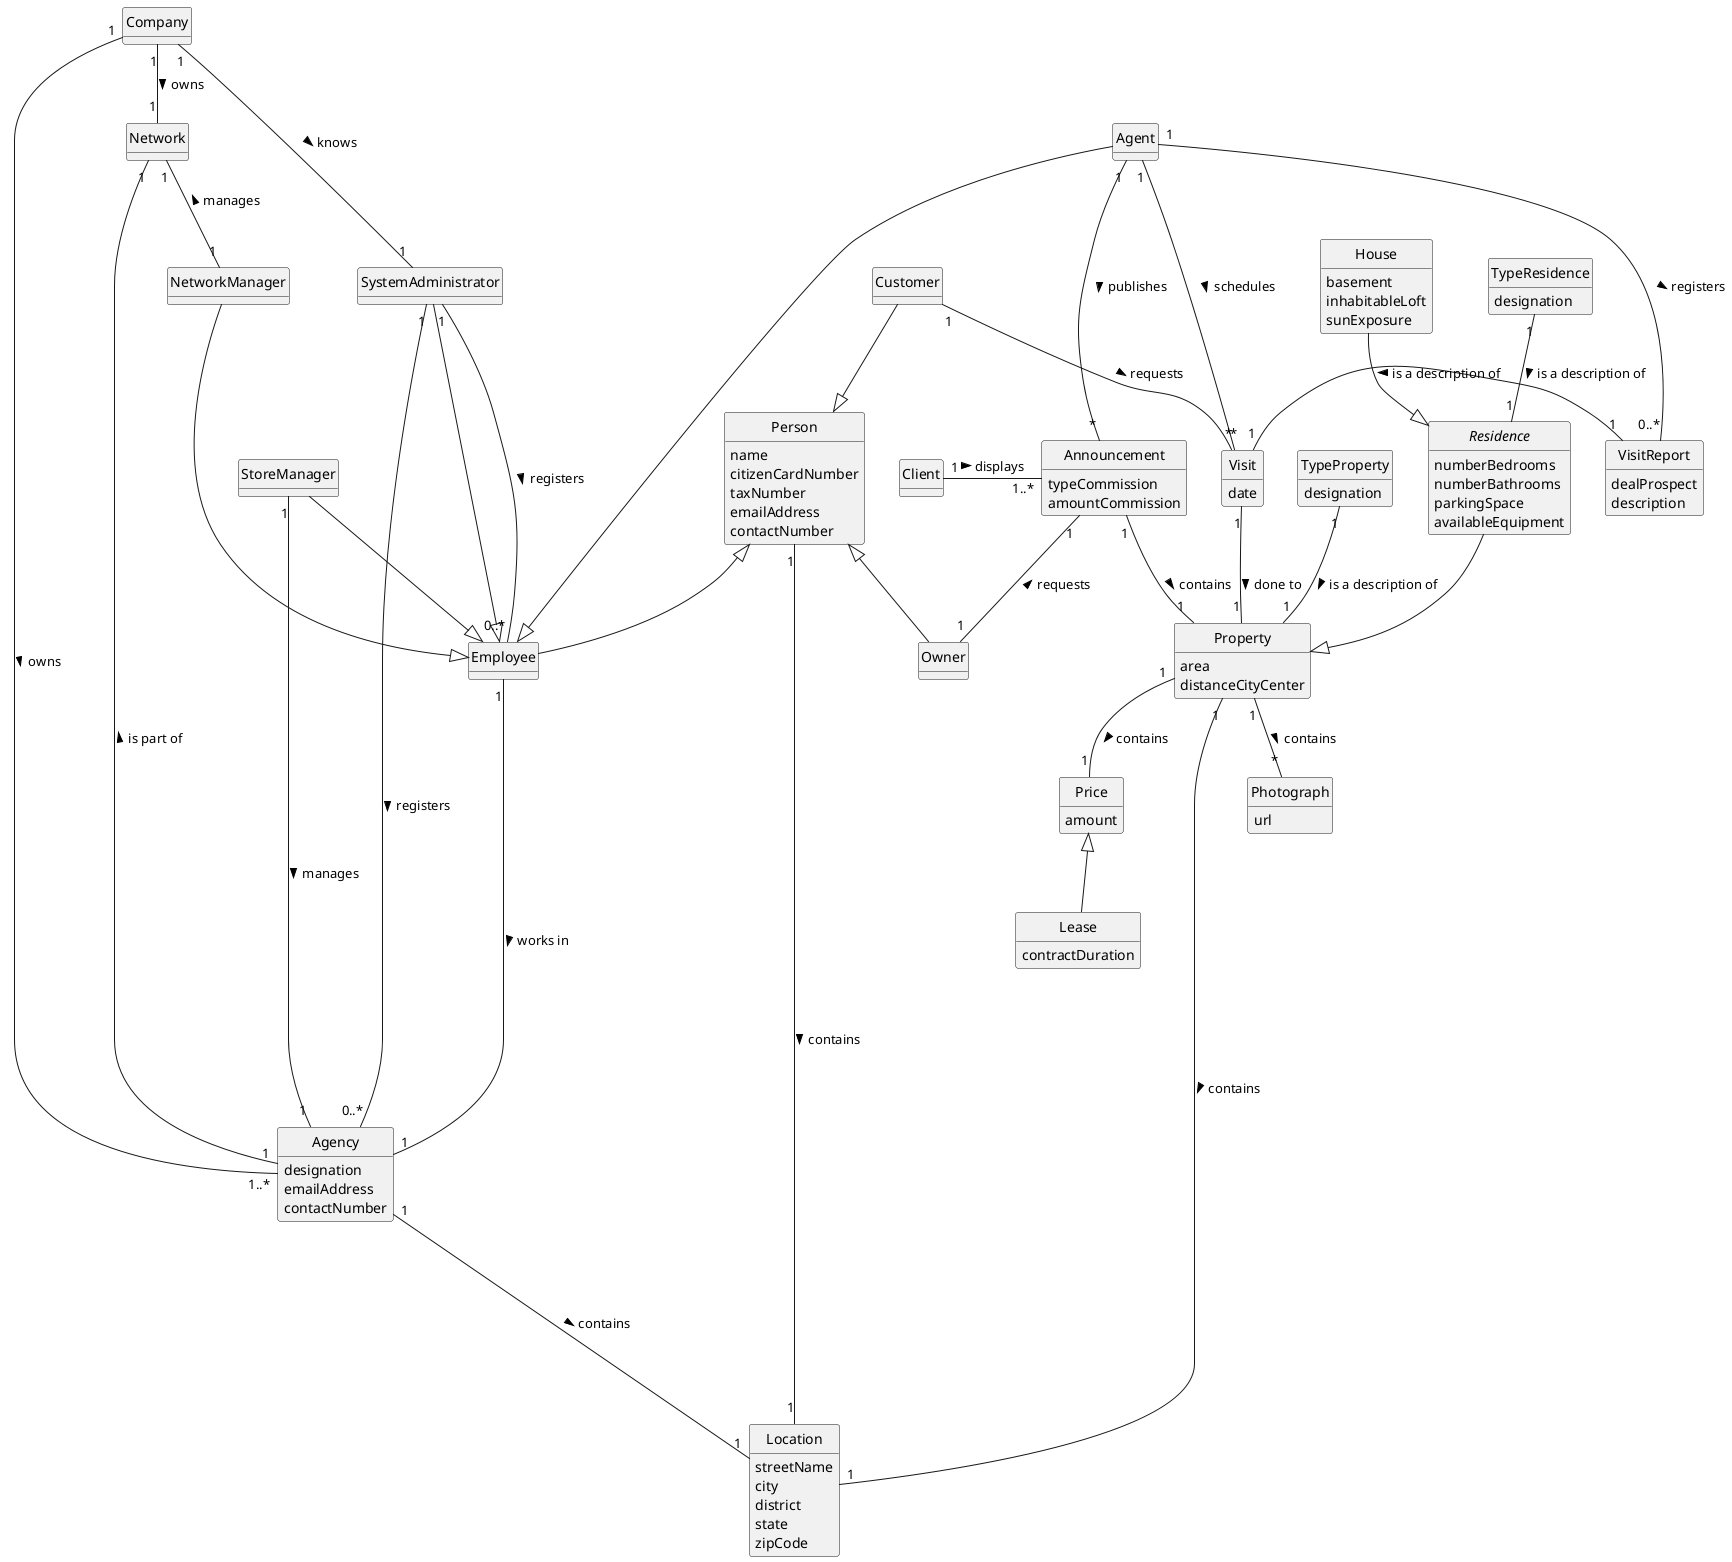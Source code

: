 ;@startuml
skinparam monochrome true
skinparam packageStyle rectangle
skinparam shadowing false
'skinparam linetype ortho
'left to right direction
skinparam classAttributeIconSize 0
hide circle
hide methods

'title Domain Model

class Company {
}

class SystemAdministrator {
}

class Agency {
designation
emailAddress
contactNumber
}

class Employee {
}

class Person{
name
citizenCardNumber
taxNumber
emailAddress
contactNumber
}


class Owner{
}

class Customer{
}

class Agent{
}

class StoreManager{
}
class NetworkManager{
'does he also have an agency to which he is assigned to '
}
class Announcement{
typeCommission
amountCommission
}

class Visit{
date
}
class VisitReport{
 dealProspect
 description
}
class Property{
 area
 distanceCityCenter
}

abstract class Residence{
 numberBedrooms
 numberBathrooms
 parkingSpace
availableEquipment
}

class House{
 basement
 inhabitableLoft
 sunExposure
}
class Network{}
class Client{
}
class TypeProperty{
designation
}
class TypeResidence{
designation
}
class Photograph{
url
}
class Location{
streetName
city
district
state
zipCode
}
class Price{
amount
}
class Lease{
contractDuration
}


Company "1" --- "1..*" Agency : owns >
Company "1" --- "1" SystemAdministrator : knows >
SystemAdministrator --|> Employee
SystemAdministrator "1" --- "0..*" Employee: registers >
SystemAdministrator "1" -- "0..*" Agency: registers >
Person  <|--  Employee
Person <|-- Owner
Customer  --|> Person
Agent  ----|> Employee
StoreManager --|> Employee
NetworkManager ---|> Employee
Agent "1" --- "*" Announcement: publishes >
Agent "1" - "*" Visit: schedules >
Customer "1" -- "*" Visit:  requests >
StoreManager "1" -- "1" Agency: manages >
NetworkManager "1" -up- "1" Network: manages >
Agency "1" --- "1" Network: is part of >
Company "1" -- "1" Network: owns >
Announcement "1" -- "1" Property: contains >
Announcement "1" - "1" Owner: requests <
Visit "1" -- "1" Property: done to >
Residence  --|>  Property
House --|> Residence
Visit "1" - "1"  VisitReport: is a description of <
Agent "1" --- "0..*" VisitReport: registers >
Client "1" - "1..*" Announcement: displays >
Employee "1" ----- "1" Agency: works in  >
TypeProperty "1" -- "1" Property: is a description of >
TypeResidence "1" -- "1" Residence: is a description of >
Property "1" -- "*" Photograph: contains >
Property "1"--"1" Location: contains >
Property "1" -- "1" Price: contains >
Price <|-- Lease
Person "1" ---- "1" Location: contains >
Agency "1" ---- "1" Location: contains >
@enduml